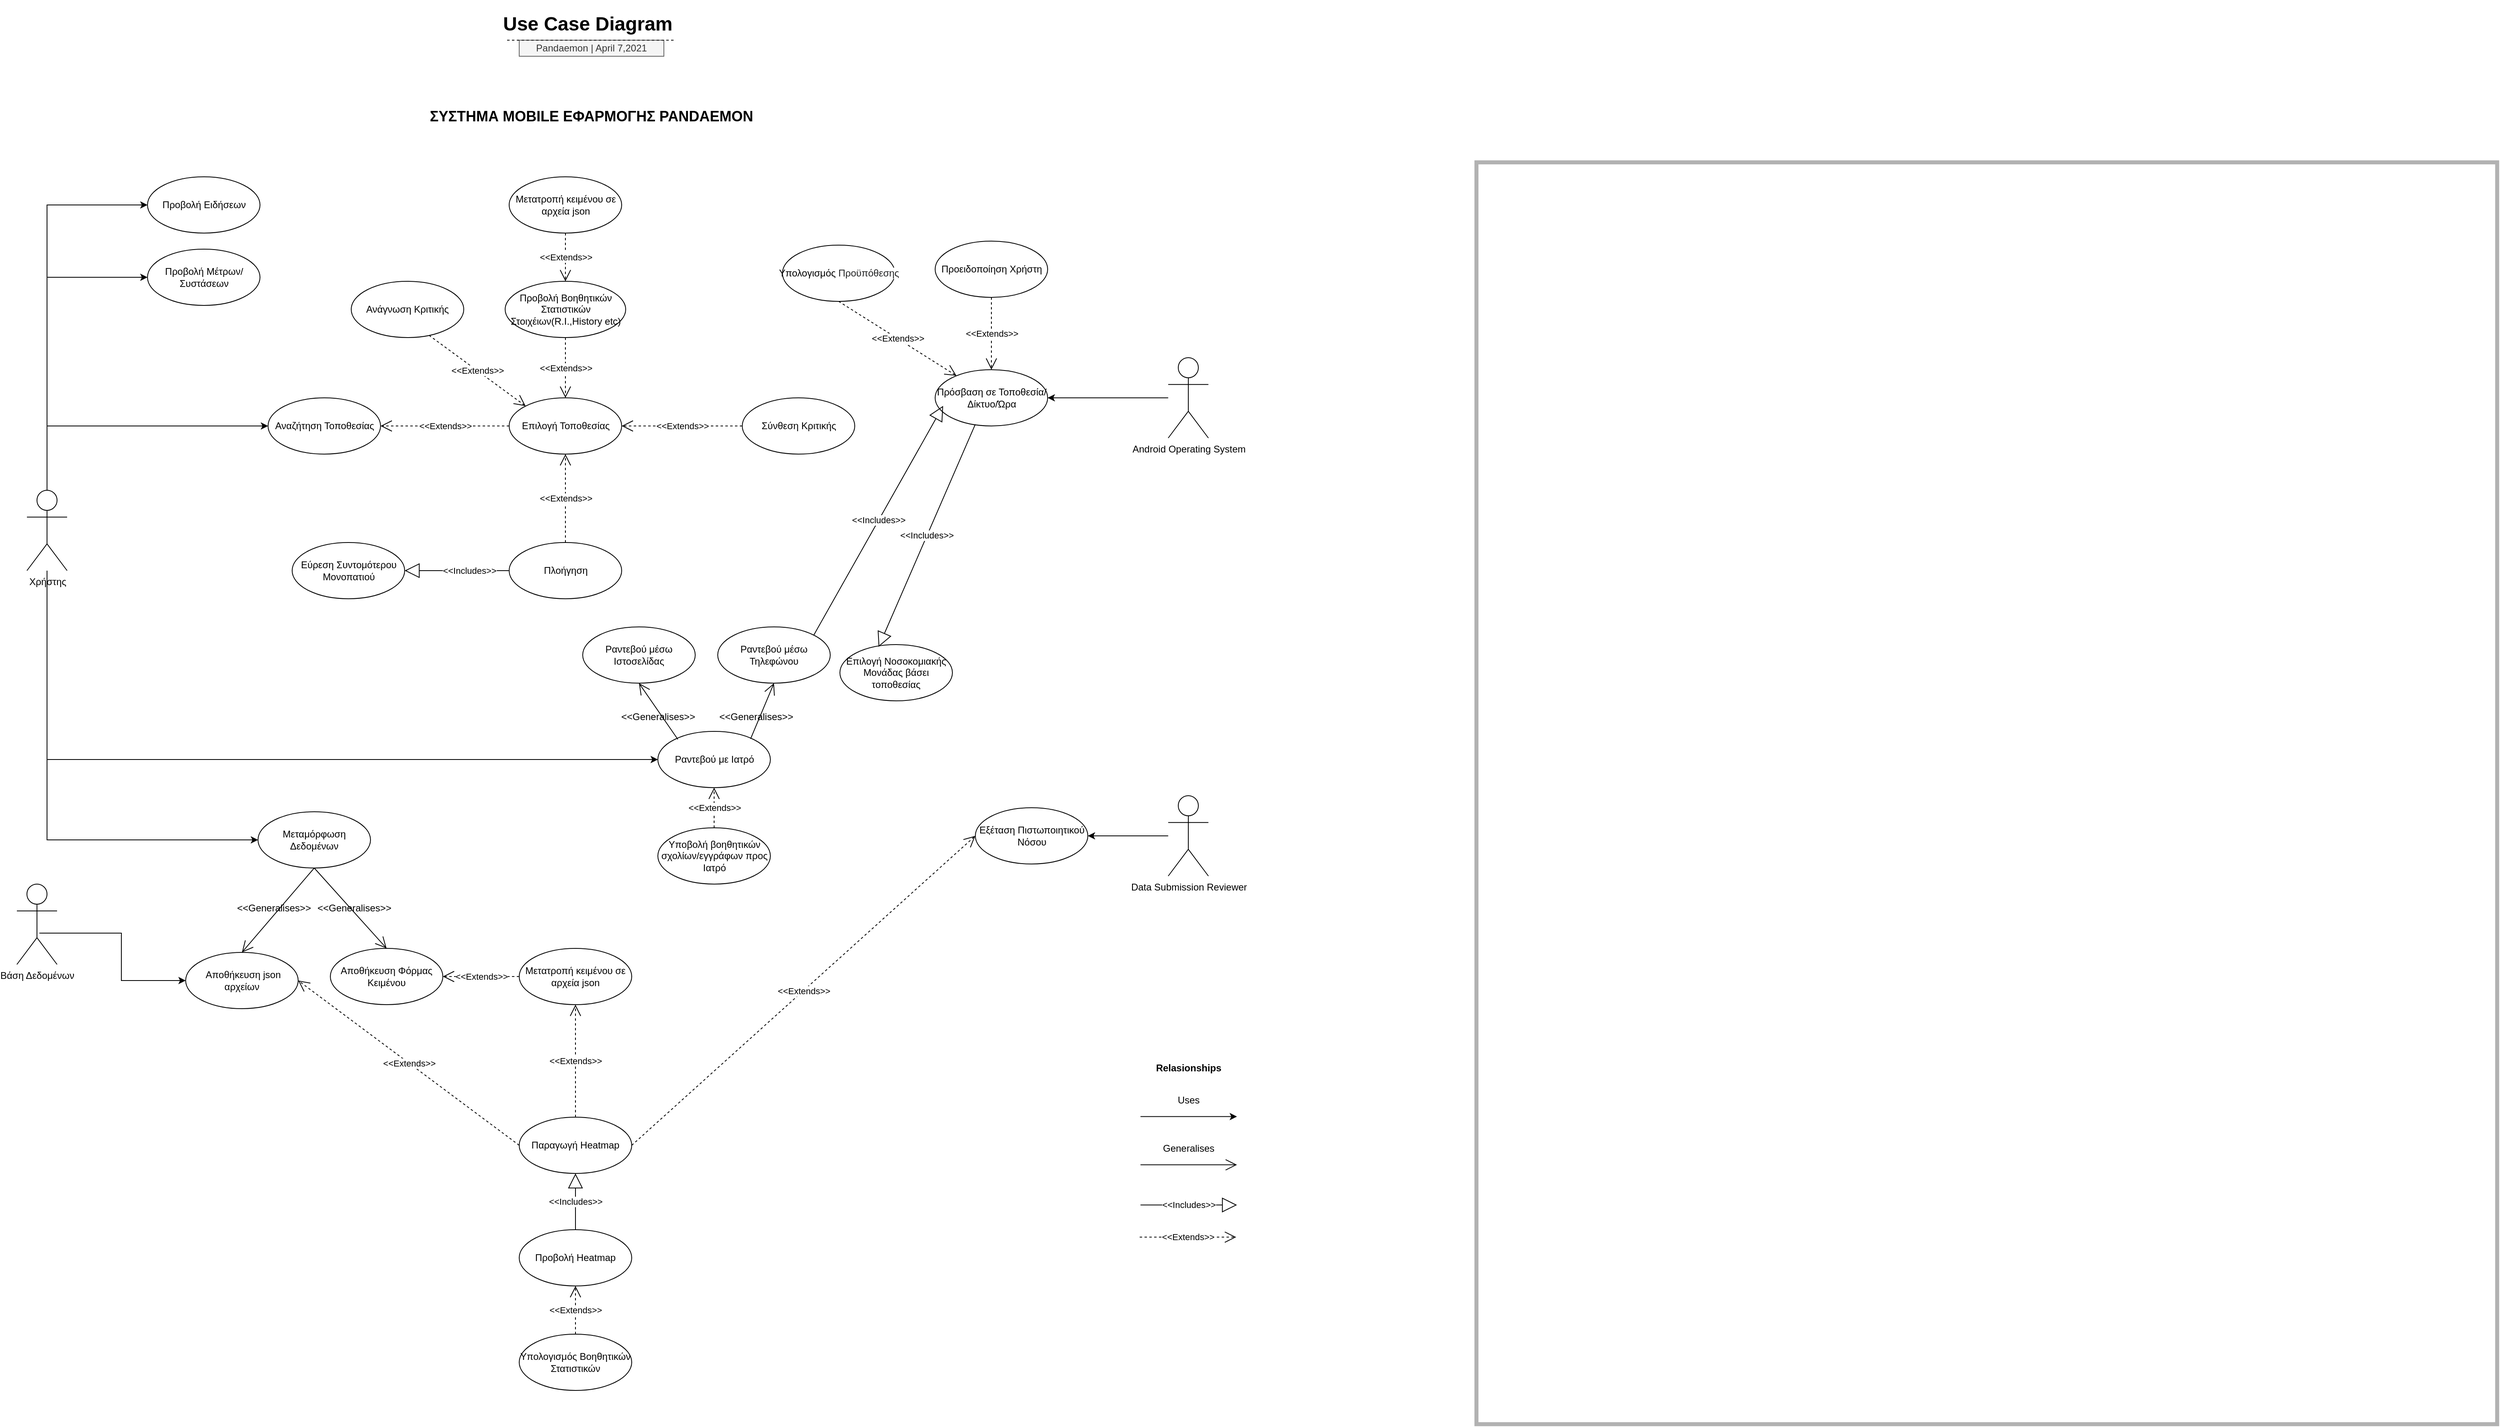 <mxfile version="14.5.10" type="device"><diagram id="xorRepvryQHtwWYOd42w" name="Page-1"><mxGraphModel dx="2568" dy="2043" grid="1" gridSize="8" guides="1" tooltips="1" connect="1" arrows="1" fold="1" page="1" pageScale="1" pageWidth="850" pageHeight="1100" math="0" shadow="0"><root><mxCell id="0"/><mxCell id="1" parent="0"/><mxCell id="Z4M7LsXkztkh9os39Pch-2" value="Χρήστης" style="shape=umlActor;verticalLabelPosition=bottom;verticalAlign=top;html=1;fontFamily=Helvetica;" parent="1" vertex="1"><mxGeometry x="-667.5" y="600" width="50" height="100" as="geometry"/></mxCell><mxCell id="Z4M7LsXkztkh9os39Pch-3" value="&lt;h2&gt;ΣΥΣΤΗΜΑ ΜΟΒILE ΕΦΑΡΜΟΓΗΣ PANDAEMON&lt;/h2&gt;" style="text;html=1;strokeColor=none;fillColor=none;align=center;verticalAlign=middle;whiteSpace=wrap;rounded=0;" parent="1" vertex="1"><mxGeometry x="-185" y="110" width="440" height="50" as="geometry"/></mxCell><mxCell id="Z4M7LsXkztkh9os39Pch-28" value="Υποβολή βοηθητικών σχολίων/εγγράφων προς Ιατρό" style="ellipse;whiteSpace=wrap;html=1;" parent="1" vertex="1"><mxGeometry x="117.5" y="1020" width="140" height="70" as="geometry"/></mxCell><mxCell id="Z4M7LsXkztkh9os39Pch-35" value="Επιλογή Τοποθεσίας" style="ellipse;whiteSpace=wrap;html=1;" parent="1" vertex="1"><mxGeometry x="-67.5" y="485" width="140" height="70" as="geometry"/></mxCell><mxCell id="Z4M7LsXkztkh9os39Pch-36" value="Προειδοποίηση Χρήστη" style="ellipse;whiteSpace=wrap;html=1;" parent="1" vertex="1"><mxGeometry x="462.5" y="290" width="140" height="70" as="geometry"/></mxCell><mxCell id="Z4M7LsXkztkh9os39Pch-37" value="Πρόσβαση σε Τοποθεσία/Δίκτυο/Ώρα" style="ellipse;whiteSpace=wrap;html=1;" parent="1" vertex="1"><mxGeometry x="462.5" y="450" width="140" height="70" as="geometry"/></mxCell><mxCell id="Z4M7LsXkztkh9os39Pch-38" value="Αναζήτηση Τοποθεσίας" style="ellipse;whiteSpace=wrap;html=1;" parent="1" vertex="1"><mxGeometry x="-367.5" y="485" width="140" height="70" as="geometry"/></mxCell><mxCell id="Z4M7LsXkztkh9os39Pch-39" value="Ραντεβού με Ιατρό" style="ellipse;whiteSpace=wrap;html=1;" parent="1" vertex="1"><mxGeometry x="117.5" y="900" width="140" height="70" as="geometry"/></mxCell><mxCell id="Z4M7LsXkztkh9os39Pch-40" value="Εξέταση Πιστωποιητικού Νόσου" style="ellipse;whiteSpace=wrap;html=1;" parent="1" vertex="1"><mxGeometry x="512.5" y="995" width="140" height="70" as="geometry"/></mxCell><mxCell id="Z4M7LsXkztkh9os39Pch-41" value="Σύνθεση Κριτικής" style="ellipse;whiteSpace=wrap;html=1;" parent="1" vertex="1"><mxGeometry x="222.5" y="485" width="140" height="70" as="geometry"/></mxCell><mxCell id="Z4M7LsXkztkh9os39Pch-42" value="Προβολή Βοηθητικών Στατιστικών Στοιχέιων(R.I.,History etc)" style="ellipse;whiteSpace=wrap;html=1;" parent="1" vertex="1"><mxGeometry x="-72.5" y="340" width="150" height="70" as="geometry"/></mxCell><mxCell id="Z4M7LsXkztkh9os39Pch-45" value="&lt;h1&gt;Use Case Diagram&lt;/h1&gt;" style="text;html=1;strokeColor=none;fillColor=none;spacing=5;spacingTop=-20;whiteSpace=wrap;overflow=hidden;rounded=0;fontFamily=Helvetica;" parent="1" vertex="1"><mxGeometry x="-80" width="230" height="120" as="geometry"/></mxCell><mxCell id="Z4M7LsXkztkh9os39Pch-48" value="Pandaemon | April 7,2021" style="text;html=1;strokeColor=#666666;fillColor=#f5f5f5;align=center;verticalAlign=middle;whiteSpace=wrap;rounded=0;fontFamily=Helvetica;fontStyle=0;fontColor=#333333;" parent="1" vertex="1"><mxGeometry x="-55" y="40" width="180" height="20" as="geometry"/></mxCell><mxCell id="Z4M7LsXkztkh9os39Pch-50" value="" style="endArrow=none;dashed=1;html=1;fontFamily=Helvetica;" parent="1" edge="1"><mxGeometry width="50" height="50" relative="1" as="geometry"><mxPoint x="-70" y="40" as="sourcePoint"/><mxPoint x="140" y="40" as="targetPoint"/></mxGeometry></mxCell><mxCell id="Z4M7LsXkztkh9os39Pch-53" value="" style="edgeStyle=orthogonalEdgeStyle;rounded=0;orthogonalLoop=1;jettySize=auto;html=1;fontFamily=Helvetica;" parent="1" edge="1"><mxGeometry relative="1" as="geometry"><mxPoint x="718" y="1379.29" as="sourcePoint"/><mxPoint x="838" y="1379.29" as="targetPoint"/></mxGeometry></mxCell><mxCell id="Z4M7LsXkztkh9os39Pch-54" value="Uses" style="text;html=1;strokeColor=none;fillColor=none;align=center;verticalAlign=middle;whiteSpace=wrap;rounded=0;fontFamily=Helvetica;" parent="1" vertex="1"><mxGeometry x="758" y="1349.29" width="40" height="20" as="geometry"/></mxCell><mxCell id="Z4M7LsXkztkh9os39Pch-56" value="" style="endArrow=open;endFill=1;endSize=12;html=1;fontFamily=Helvetica;" parent="1" edge="1"><mxGeometry width="160" relative="1" as="geometry"><mxPoint x="718" y="1439.29" as="sourcePoint"/><mxPoint x="838" y="1439.29" as="targetPoint"/></mxGeometry></mxCell><mxCell id="Z4M7LsXkztkh9os39Pch-57" value="Generalises" style="text;html=1;strokeColor=none;fillColor=none;align=center;verticalAlign=middle;whiteSpace=wrap;rounded=0;fontFamily=Helvetica;" parent="1" vertex="1"><mxGeometry x="738" y="1409.29" width="80" height="20" as="geometry"/></mxCell><mxCell id="Z4M7LsXkztkh9os39Pch-58" value="&amp;lt;&amp;lt;Includes&amp;gt;&amp;gt;" style="endArrow=block;endSize=16;endFill=0;html=1;fontFamily=Helvetica;" parent="1" edge="1"><mxGeometry width="160" relative="1" as="geometry"><mxPoint x="718" y="1489.29" as="sourcePoint"/><mxPoint x="838" y="1489.29" as="targetPoint"/></mxGeometry></mxCell><mxCell id="Z4M7LsXkztkh9os39Pch-60" value="&amp;lt;&amp;lt;Extends&amp;gt;&amp;gt;" style="endArrow=open;endSize=12;dashed=1;html=1;fontFamily=Helvetica;" parent="1" edge="1"><mxGeometry width="160" relative="1" as="geometry"><mxPoint x="717" y="1529.29" as="sourcePoint"/><mxPoint x="837" y="1529.29" as="targetPoint"/><Array as="points"/></mxGeometry></mxCell><mxCell id="Z4M7LsXkztkh9os39Pch-61" value="Relasionships" style="text;html=1;strokeColor=none;fillColor=none;align=center;verticalAlign=middle;whiteSpace=wrap;rounded=0;fontFamily=Helvetica;fontStyle=1" parent="1" vertex="1"><mxGeometry x="728" y="1299.29" width="100" height="40" as="geometry"/></mxCell><mxCell id="Z4M7LsXkztkh9os39Pch-63" value="Android Operating System" style="shape=umlActor;verticalLabelPosition=bottom;verticalAlign=top;html=1;fontFamily=Helvetica;" parent="1" vertex="1"><mxGeometry x="752.5" y="435" width="50" height="100" as="geometry"/></mxCell><mxCell id="Z4M7LsXkztkh9os39Pch-65" value="Βάση Δεδομένων" style="shape=umlActor;verticalLabelPosition=bottom;verticalAlign=top;html=1;fontFamily=Helvetica;" parent="1" vertex="1"><mxGeometry x="-680" y="1090" width="50" height="100" as="geometry"/></mxCell><mxCell id="Z4M7LsXkztkh9os39Pch-66" value="Data Submission Reviewer" style="shape=umlActor;verticalLabelPosition=bottom;verticalAlign=top;html=1;fontFamily=Helvetica;" parent="1" vertex="1"><mxGeometry x="752.5" y="980" width="50" height="100" as="geometry"/></mxCell><mxCell id="Z4M7LsXkztkh9os39Pch-68" value="Επιλογή Νοσοκομιακής Μονάδας βάσει τοποθεσίας" style="ellipse;whiteSpace=wrap;html=1;" parent="1" vertex="1"><mxGeometry x="344" y="792" width="140" height="70" as="geometry"/></mxCell><mxCell id="Z4M7LsXkztkh9os39Pch-69" value="Μετατροπή κειμένου σε αρχεία json" style="ellipse;whiteSpace=wrap;html=1;" parent="1" vertex="1"><mxGeometry x="-55" y="1170" width="140" height="70" as="geometry"/></mxCell><mxCell id="Z4M7LsXkztkh9os39Pch-70" value="&amp;nbsp;Αποθήκευση json αρχείων" style="ellipse;whiteSpace=wrap;html=1;" parent="1" vertex="1"><mxGeometry x="-470" y="1175" width="140" height="70" as="geometry"/></mxCell><mxCell id="Z4M7LsXkztkh9os39Pch-71" value="Πλοήγηση" style="ellipse;whiteSpace=wrap;html=1;" parent="1" vertex="1"><mxGeometry x="-67.5" y="665" width="140" height="70" as="geometry"/></mxCell><mxCell id="Z4M7LsXkztkh9os39Pch-73" value="Εύρεση Συντομότερου Μονοπατιού" style="ellipse;whiteSpace=wrap;html=1;" parent="1" vertex="1"><mxGeometry x="-337.5" y="665" width="140" height="70" as="geometry"/></mxCell><mxCell id="Z4M7LsXkztkh9os39Pch-81" value="" style="edgeStyle=orthogonalEdgeStyle;rounded=0;orthogonalLoop=1;jettySize=auto;html=1;fontFamily=Helvetica;entryX=0;entryY=0.5;entryDx=0;entryDy=0;exitX=0.5;exitY=0;exitDx=0;exitDy=0;exitPerimeter=0;" parent="1" source="Z4M7LsXkztkh9os39Pch-2" target="Z4M7LsXkztkh9os39Pch-38" edge="1"><mxGeometry relative="1" as="geometry"><mxPoint x="-637.5" y="395" as="sourcePoint"/><mxPoint x="-457.5" y="394.5" as="targetPoint"/></mxGeometry></mxCell><mxCell id="Z4M7LsXkztkh9os39Pch-89" value="&amp;lt;&amp;lt;Extends&amp;gt;&amp;gt;" style="endArrow=open;endSize=12;dashed=1;html=1;fontFamily=Helvetica;entryX=1;entryY=0.5;entryDx=0;entryDy=0;exitX=0;exitY=0.5;exitDx=0;exitDy=0;" parent="1" source="Z4M7LsXkztkh9os39Pch-35" target="Z4M7LsXkztkh9os39Pch-38" edge="1"><mxGeometry width="160" relative="1" as="geometry"><mxPoint x="-107.5" y="520" as="sourcePoint"/><mxPoint x="-167.5" y="515" as="targetPoint"/><Array as="points"/></mxGeometry></mxCell><mxCell id="Z4M7LsXkztkh9os39Pch-90" value="&amp;lt;&amp;lt;Extends&amp;gt;&amp;gt;" style="endArrow=open;endSize=12;dashed=1;html=1;fontFamily=Helvetica;entryX=1;entryY=0.5;entryDx=0;entryDy=0;exitX=0;exitY=0.5;exitDx=0;exitDy=0;" parent="1" source="Z4M7LsXkztkh9os39Pch-41" target="Z4M7LsXkztkh9os39Pch-35" edge="1"><mxGeometry width="160" relative="1" as="geometry"><mxPoint x="222.5" y="545" as="sourcePoint"/><mxPoint x="62.5" y="545" as="targetPoint"/><Array as="points"/></mxGeometry></mxCell><mxCell id="Z4M7LsXkztkh9os39Pch-91" value="&amp;lt;&amp;lt;Extends&amp;gt;&amp;gt;" style="endArrow=open;endSize=12;dashed=1;html=1;fontFamily=Helvetica;entryX=0.5;entryY=1;entryDx=0;entryDy=0;exitX=0.5;exitY=0;exitDx=0;exitDy=0;" parent="1" source="Z4M7LsXkztkh9os39Pch-71" target="Z4M7LsXkztkh9os39Pch-35" edge="1"><mxGeometry width="160" relative="1" as="geometry"><mxPoint x="-47.5" y="540" as="sourcePoint"/><mxPoint x="-207.5" y="540" as="targetPoint"/><Array as="points"/></mxGeometry></mxCell><mxCell id="Z4M7LsXkztkh9os39Pch-92" value="&amp;lt;&amp;lt;Includes&amp;gt;&amp;gt;" style="endArrow=block;endSize=16;endFill=0;html=1;fontFamily=Helvetica;exitX=0;exitY=0.5;exitDx=0;exitDy=0;entryX=1;entryY=0.5;entryDx=0;entryDy=0;" parent="1" source="Z4M7LsXkztkh9os39Pch-71" target="Z4M7LsXkztkh9os39Pch-73" edge="1"><mxGeometry x="-0.231" width="160" relative="1" as="geometry"><mxPoint x="-187.5" y="754" as="sourcePoint"/><mxPoint x="-227.5" y="815" as="targetPoint"/><Array as="points"><mxPoint x="-117.5" y="700"/></Array><mxPoint as="offset"/></mxGeometry></mxCell><mxCell id="Z4M7LsXkztkh9os39Pch-93" value="&amp;lt;&amp;lt;Extends&amp;gt;&amp;gt;" style="endArrow=open;endSize=12;dashed=1;html=1;fontFamily=Helvetica;entryX=0.5;entryY=1;entryDx=0;entryDy=0;exitX=0.5;exitY=0;exitDx=0;exitDy=0;" parent="1" source="Z4M7LsXkztkh9os39Pch-28" target="Z4M7LsXkztkh9os39Pch-39" edge="1"><mxGeometry width="160" relative="1" as="geometry"><mxPoint x="627.5" y="1030" as="sourcePoint"/><mxPoint x="477.5" y="1030" as="targetPoint"/><Array as="points"/></mxGeometry></mxCell><mxCell id="Z4M7LsXkztkh9os39Pch-96" value="&amp;lt;&amp;lt;Extends&amp;gt;&amp;gt;" style="endArrow=open;endSize=12;dashed=1;html=1;fontFamily=Helvetica;entryX=0.5;entryY=0;entryDx=0;entryDy=0;exitX=0.5;exitY=1;exitDx=0;exitDy=0;" parent="1" source="Z4M7LsXkztkh9os39Pch-42" target="Z4M7LsXkztkh9os39Pch-35" edge="1"><mxGeometry width="160" relative="1" as="geometry"><mxPoint x="22.5" y="440" as="sourcePoint"/><mxPoint x="-127.5" y="440" as="targetPoint"/><Array as="points"/></mxGeometry></mxCell><mxCell id="Z4M7LsXkztkh9os39Pch-97" value="" style="edgeStyle=orthogonalEdgeStyle;rounded=0;orthogonalLoop=1;jettySize=auto;html=1;fontFamily=Helvetica;entryX=1;entryY=0.5;entryDx=0;entryDy=0;" parent="1" source="Z4M7LsXkztkh9os39Pch-63" target="Z4M7LsXkztkh9os39Pch-37" edge="1"><mxGeometry relative="1" as="geometry"><mxPoint x="582.5" y="755" as="sourcePoint"/><mxPoint x="702.5" y="755" as="targetPoint"/></mxGeometry></mxCell><mxCell id="Z4M7LsXkztkh9os39Pch-98" value="&amp;lt;&amp;lt;Extends&amp;gt;&amp;gt;" style="endArrow=open;endSize=12;dashed=1;html=1;fontFamily=Helvetica;entryX=0.5;entryY=0;entryDx=0;entryDy=0;exitX=0.5;exitY=1;exitDx=0;exitDy=0;" parent="1" source="Z4M7LsXkztkh9os39Pch-36" target="Z4M7LsXkztkh9os39Pch-37" edge="1"><mxGeometry width="160" relative="1" as="geometry"><mxPoint x="542" y="375" as="sourcePoint"/><mxPoint x="542" y="460" as="targetPoint"/><Array as="points"/></mxGeometry></mxCell><mxCell id="Z4M7LsXkztkh9os39Pch-99" value="" style="edgeStyle=orthogonalEdgeStyle;rounded=0;orthogonalLoop=1;jettySize=auto;html=1;fontFamily=Helvetica;entryX=0;entryY=0.5;entryDx=0;entryDy=0;" parent="1" source="Z4M7LsXkztkh9os39Pch-2" target="Z4M7LsXkztkh9os39Pch-39" edge="1"><mxGeometry relative="1" as="geometry"><mxPoint x="-657.5" y="900" as="sourcePoint"/><mxPoint x="-527.5" y="900" as="targetPoint"/><Array as="points"><mxPoint x="-642.5" y="935"/></Array></mxGeometry></mxCell><mxCell id="Z4M7LsXkztkh9os39Pch-101" value="" style="edgeStyle=orthogonalEdgeStyle;rounded=0;orthogonalLoop=1;jettySize=auto;html=1;fontFamily=Helvetica;entryX=0;entryY=0.5;entryDx=0;entryDy=0;exitX=0.56;exitY=0.61;exitDx=0;exitDy=0;exitPerimeter=0;" parent="1" source="Z4M7LsXkztkh9os39Pch-65" target="Z4M7LsXkztkh9os39Pch-70" edge="1"><mxGeometry relative="1" as="geometry"><mxPoint x="-630" y="1149.5" as="sourcePoint"/><mxPoint x="-510" y="1149.5" as="targetPoint"/></mxGeometry></mxCell><mxCell id="Z4M7LsXkztkh9os39Pch-102" value="Παραγωγή Heatmap" style="ellipse;whiteSpace=wrap;html=1;" parent="1" vertex="1"><mxGeometry x="-55" y="1380" width="140" height="70" as="geometry"/></mxCell><mxCell id="Z4M7LsXkztkh9os39Pch-103" value="Μεταμόρφωση Δεδομένων" style="ellipse;whiteSpace=wrap;html=1;" parent="1" vertex="1"><mxGeometry x="-380" y="1000" width="140" height="70" as="geometry"/></mxCell><mxCell id="Z4M7LsXkztkh9os39Pch-104" value="Αποθήκευση Φόρμας Κειμένου" style="ellipse;whiteSpace=wrap;html=1;" parent="1" vertex="1"><mxGeometry x="-290" y="1170" width="140" height="70" as="geometry"/></mxCell><mxCell id="Z4M7LsXkztkh9os39Pch-105" value="&amp;lt;&amp;lt;Extends&amp;gt;&amp;gt;" style="endArrow=open;endSize=12;dashed=1;html=1;fontFamily=Helvetica;exitX=0;exitY=0.5;exitDx=0;exitDy=0;entryX=1;entryY=0.5;entryDx=0;entryDy=0;" parent="1" source="Z4M7LsXkztkh9os39Pch-102" target="Z4M7LsXkztkh9os39Pch-70" edge="1"><mxGeometry width="160" relative="1" as="geometry"><mxPoint x="-310" y="1250" as="sourcePoint"/><mxPoint x="-190" y="1250" as="targetPoint"/><Array as="points"/></mxGeometry></mxCell><mxCell id="Z4M7LsXkztkh9os39Pch-107" value="" style="endArrow=open;endFill=1;endSize=12;html=1;fontFamily=Helvetica;exitX=0.5;exitY=1;exitDx=0;exitDy=0;entryX=0.5;entryY=0;entryDx=0;entryDy=0;" parent="1" source="Z4M7LsXkztkh9os39Pch-103" target="Z4M7LsXkztkh9os39Pch-70" edge="1"><mxGeometry width="160" relative="1" as="geometry"><mxPoint x="-200" y="1100" as="sourcePoint"/><mxPoint x="-80" y="1100" as="targetPoint"/></mxGeometry></mxCell><mxCell id="Z4M7LsXkztkh9os39Pch-108" value="" style="endArrow=open;endFill=1;endSize=12;html=1;fontFamily=Helvetica;exitX=0.5;exitY=1;exitDx=0;exitDy=0;entryX=0.5;entryY=0;entryDx=0;entryDy=0;" parent="1" source="Z4M7LsXkztkh9os39Pch-103" target="Z4M7LsXkztkh9os39Pch-104" edge="1"><mxGeometry width="160" relative="1" as="geometry"><mxPoint x="-15" y="1109.5" as="sourcePoint"/><mxPoint x="80" y="1190" as="targetPoint"/></mxGeometry></mxCell><mxCell id="Z4M7LsXkztkh9os39Pch-109" value="&amp;lt;&amp;lt;Generalises&amp;gt;&amp;gt;" style="text;html=1;strokeColor=none;fillColor=none;align=center;verticalAlign=middle;whiteSpace=wrap;rounded=0;fontFamily=Helvetica;" parent="1" vertex="1"><mxGeometry x="-300" y="1110" width="80" height="20" as="geometry"/></mxCell><mxCell id="Z4M7LsXkztkh9os39Pch-110" value="&amp;lt;&amp;lt;Generalises&amp;gt;&amp;gt;" style="text;html=1;strokeColor=none;fillColor=none;align=center;verticalAlign=middle;whiteSpace=wrap;rounded=0;fontFamily=Helvetica;" parent="1" vertex="1"><mxGeometry x="-400" y="1110" width="80" height="20" as="geometry"/></mxCell><mxCell id="fcLlcpr7-CjTEbz4MQp9-2" value="Προβολή Ειδήσεων" style="ellipse;whiteSpace=wrap;html=1;" parent="1" vertex="1"><mxGeometry x="-517.5" y="210" width="140" height="70" as="geometry"/></mxCell><mxCell id="fcLlcpr7-CjTEbz4MQp9-3" value="" style="edgeStyle=orthogonalEdgeStyle;rounded=0;orthogonalLoop=1;jettySize=auto;html=1;fontFamily=Helvetica;entryX=0;entryY=0.5;entryDx=0;entryDy=0;exitX=0.5;exitY=0;exitDx=0;exitDy=0;exitPerimeter=0;" parent="1" source="Z4M7LsXkztkh9os39Pch-2" target="fcLlcpr7-CjTEbz4MQp9-2" edge="1"><mxGeometry relative="1" as="geometry"><mxPoint x="-647.5" y="289.5" as="sourcePoint"/><mxPoint x="-527.5" y="289.5" as="targetPoint"/></mxGeometry></mxCell><mxCell id="fcLlcpr7-CjTEbz4MQp9-4" value="" style="edgeStyle=orthogonalEdgeStyle;rounded=0;orthogonalLoop=1;jettySize=auto;html=1;fontFamily=Helvetica;entryX=1;entryY=0.5;entryDx=0;entryDy=0;" parent="1" source="Z4M7LsXkztkh9os39Pch-66" target="Z4M7LsXkztkh9os39Pch-40" edge="1"><mxGeometry relative="1" as="geometry"><mxPoint x="572.5" y="1144.5" as="sourcePoint"/><mxPoint x="692.5" y="1144.5" as="targetPoint"/></mxGeometry></mxCell><mxCell id="fcLlcpr7-CjTEbz4MQp9-5" value="&amp;lt;&amp;lt;Includes&amp;gt;&amp;gt;" style="endArrow=block;endSize=16;endFill=0;html=1;fontFamily=Helvetica;entryX=0.071;entryY=0.643;entryDx=0;entryDy=0;entryPerimeter=0;exitX=1;exitY=0;exitDx=0;exitDy=0;" parent="1" source="BtpT2xKPRTVZmyxmi3I9-2" target="Z4M7LsXkztkh9os39Pch-37" edge="1"><mxGeometry width="160" relative="1" as="geometry"><mxPoint x="360" y="704" as="sourcePoint"/><mxPoint x="-147.5" y="934.5" as="targetPoint"/></mxGeometry></mxCell><mxCell id="fcLlcpr7-CjTEbz4MQp9-6" value="&amp;lt;&amp;lt;Includes&amp;gt;&amp;gt;" style="endArrow=block;endSize=16;endFill=0;html=1;fontFamily=Helvetica;exitX=0.357;exitY=0.971;exitDx=0;exitDy=0;exitPerimeter=0;entryX=0.344;entryY=0.041;entryDx=0;entryDy=0;entryPerimeter=0;" parent="1" source="Z4M7LsXkztkh9os39Pch-37" target="Z4M7LsXkztkh9os39Pch-68" edge="1"><mxGeometry width="160" relative="1" as="geometry"><mxPoint x="572.5" y="734" as="sourcePoint"/><mxPoint x="-167.5" y="930" as="targetPoint"/></mxGeometry></mxCell><mxCell id="fcLlcpr7-CjTEbz4MQp9-7" value="" style="edgeStyle=orthogonalEdgeStyle;rounded=0;orthogonalLoop=1;jettySize=auto;html=1;fontFamily=Helvetica;entryX=0;entryY=0.5;entryDx=0;entryDy=0;" parent="1" target="Z4M7LsXkztkh9os39Pch-103" edge="1"><mxGeometry relative="1" as="geometry"><mxPoint x="-642.5" y="700" as="sourcePoint"/><mxPoint x="-462.5" y="1204.5" as="targetPoint"/><Array as="points"><mxPoint x="-642.5" y="700"/><mxPoint x="-642.5" y="1205"/></Array></mxGeometry></mxCell><mxCell id="fcLlcpr7-CjTEbz4MQp9-8" value="Προβολή Μέτρων/Συστάσεων" style="ellipse;whiteSpace=wrap;html=1;" parent="1" vertex="1"><mxGeometry x="-517.5" y="300" width="140" height="70" as="geometry"/></mxCell><mxCell id="fcLlcpr7-CjTEbz4MQp9-9" value="" style="edgeStyle=orthogonalEdgeStyle;rounded=0;orthogonalLoop=1;jettySize=auto;html=1;fontFamily=Helvetica;entryX=0;entryY=0.5;entryDx=0;entryDy=0;exitX=0.5;exitY=0;exitDx=0;exitDy=0;exitPerimeter=0;" parent="1" source="Z4M7LsXkztkh9os39Pch-2" target="fcLlcpr7-CjTEbz4MQp9-8" edge="1"><mxGeometry relative="1" as="geometry"><mxPoint x="-637.5" y="295" as="sourcePoint"/><mxPoint x="-527.5" y="294.41" as="targetPoint"/></mxGeometry></mxCell><mxCell id="fcLlcpr7-CjTEbz4MQp9-10" value="Υπολογισμός&amp;nbsp;&lt;span style=&quot;color: rgb(32 , 33 , 34) ; text-align: left ; background-color: rgb(255 , 255 , 255)&quot;&gt;Προϋπόθεσης&lt;/span&gt;" style="ellipse;whiteSpace=wrap;html=1;" parent="1" vertex="1"><mxGeometry x="272.5" y="295" width="140" height="70" as="geometry"/></mxCell><mxCell id="fcLlcpr7-CjTEbz4MQp9-12" value="&amp;lt;&amp;lt;Extends&amp;gt;&amp;gt;" style="endArrow=open;endSize=12;dashed=1;html=1;fontFamily=Helvetica;exitX=0.5;exitY=1;exitDx=0;exitDy=0;" parent="1" source="fcLlcpr7-CjTEbz4MQp9-10" target="Z4M7LsXkztkh9os39Pch-37" edge="1"><mxGeometry width="160" relative="1" as="geometry"><mxPoint x="382.5" y="385" as="sourcePoint"/><mxPoint x="382.5" y="475" as="targetPoint"/><Array as="points"/></mxGeometry></mxCell><mxCell id="fcLlcpr7-CjTEbz4MQp9-13" value="&amp;lt;&amp;lt;Extends&amp;gt;&amp;gt;" style="endArrow=open;endSize=12;dashed=1;html=1;fontFamily=Helvetica;entryX=0;entryY=0.5;entryDx=0;entryDy=0;exitX=1;exitY=0.5;exitDx=0;exitDy=0;" parent="1" source="Z4M7LsXkztkh9os39Pch-102" target="Z4M7LsXkztkh9os39Pch-40" edge="1"><mxGeometry width="160" relative="1" as="geometry"><mxPoint x="262.5" y="1230.0" as="sourcePoint"/><mxPoint x="382.5" y="1230.0" as="targetPoint"/><Array as="points"/></mxGeometry></mxCell><mxCell id="fcLlcpr7-CjTEbz4MQp9-14" value="&amp;lt;&amp;lt;Extends&amp;gt;&amp;gt;" style="endArrow=open;endSize=12;dashed=1;html=1;fontFamily=Helvetica;entryX=1;entryY=0.5;entryDx=0;entryDy=0;exitX=0;exitY=0.5;exitDx=0;exitDy=0;" parent="1" source="Z4M7LsXkztkh9os39Pch-69" target="Z4M7LsXkztkh9os39Pch-104" edge="1"><mxGeometry width="160" relative="1" as="geometry"><mxPoint x="-30" y="1205" as="sourcePoint"/><mxPoint x="30" y="1160.0" as="targetPoint"/><Array as="points"/></mxGeometry></mxCell><mxCell id="fcLlcpr7-CjTEbz4MQp9-15" value="&amp;lt;&amp;lt;Extends&amp;gt;&amp;gt;" style="endArrow=open;endSize=12;dashed=1;html=1;fontFamily=Helvetica;exitX=0.5;exitY=0;exitDx=0;exitDy=0;entryX=0.5;entryY=1;entryDx=0;entryDy=0;" parent="1" source="Z4M7LsXkztkh9os39Pch-102" target="Z4M7LsXkztkh9os39Pch-69" edge="1"><mxGeometry width="160" relative="1" as="geometry"><mxPoint x="-10" y="1330.0" as="sourcePoint"/><mxPoint x="110" y="1330.0" as="targetPoint"/><Array as="points"/></mxGeometry></mxCell><mxCell id="fcLlcpr7-CjTEbz4MQp9-16" value="Μετατροπή κειμένου σε αρχεία json" style="ellipse;whiteSpace=wrap;html=1;" parent="1" vertex="1"><mxGeometry x="-67.5" y="210" width="140" height="70" as="geometry"/></mxCell><mxCell id="fcLlcpr7-CjTEbz4MQp9-17" value="&amp;lt;&amp;lt;Extends&amp;gt;&amp;gt;" style="endArrow=open;endSize=12;dashed=1;html=1;fontFamily=Helvetica;entryX=0.5;entryY=0;entryDx=0;entryDy=0;exitX=0.5;exitY=1;exitDx=0;exitDy=0;" parent="1" source="fcLlcpr7-CjTEbz4MQp9-16" target="Z4M7LsXkztkh9os39Pch-42" edge="1"><mxGeometry width="160" relative="1" as="geometry"><mxPoint x="2.08" y="255" as="sourcePoint"/><mxPoint x="2.08" y="330" as="targetPoint"/><Array as="points"/></mxGeometry></mxCell><mxCell id="fcLlcpr7-CjTEbz4MQp9-18" value="Προβολή Heatmap" style="ellipse;whiteSpace=wrap;html=1;" parent="1" vertex="1"><mxGeometry x="-55" y="1520" width="140" height="70" as="geometry"/></mxCell><mxCell id="fcLlcpr7-CjTEbz4MQp9-19" value="&amp;lt;&amp;lt;Includes&amp;gt;&amp;gt;" style="endArrow=block;endSize=16;endFill=0;html=1;fontFamily=Helvetica;exitX=0.5;exitY=0;exitDx=0;exitDy=0;entryX=0.5;entryY=1;entryDx=0;entryDy=0;" parent="1" source="fcLlcpr7-CjTEbz4MQp9-18" target="Z4M7LsXkztkh9os39Pch-102" edge="1"><mxGeometry width="160" relative="1" as="geometry"><mxPoint x="-2.5" y="1500" as="sourcePoint"/><mxPoint x="117.5" y="1500" as="targetPoint"/></mxGeometry></mxCell><mxCell id="fcLlcpr7-CjTEbz4MQp9-20" value="Υπολογισμός Βοηθητικών Στατιστικών" style="ellipse;whiteSpace=wrap;html=1;" parent="1" vertex="1"><mxGeometry x="-55" y="1650" width="140" height="70" as="geometry"/></mxCell><mxCell id="fcLlcpr7-CjTEbz4MQp9-21" value="&amp;lt;&amp;lt;Extends&amp;gt;&amp;gt;" style="endArrow=open;endSize=12;dashed=1;html=1;fontFamily=Helvetica;exitX=0.5;exitY=0;exitDx=0;exitDy=0;entryX=0.5;entryY=1;entryDx=0;entryDy=0;" parent="1" source="fcLlcpr7-CjTEbz4MQp9-20" target="fcLlcpr7-CjTEbz4MQp9-18" edge="1"><mxGeometry width="160" relative="1" as="geometry"><mxPoint x="-2.5" y="1630" as="sourcePoint"/><mxPoint x="117.5" y="1630" as="targetPoint"/><Array as="points"/></mxGeometry></mxCell><mxCell id="fcLlcpr7-CjTEbz4MQp9-22" value="" style="rounded=0;whiteSpace=wrap;html=1;fillColor=none;strokeWidth=5;perimeterSpacing=0;opacity=30;" parent="1" vertex="1"><mxGeometry x="1136" y="192" width="1270" height="1570" as="geometry"/></mxCell><mxCell id="BtpT2xKPRTVZmyxmi3I9-1" value="Ραντεβού μέσω Ιστοσελίδας" style="ellipse;whiteSpace=wrap;html=1;" parent="1" vertex="1"><mxGeometry x="24" y="770" width="140" height="70" as="geometry"/></mxCell><mxCell id="BtpT2xKPRTVZmyxmi3I9-2" value="Ραντεβού μέσω Τηλεφώνου" style="ellipse;whiteSpace=wrap;html=1;" parent="1" vertex="1"><mxGeometry x="192" y="770" width="140" height="70" as="geometry"/></mxCell><mxCell id="BtpT2xKPRTVZmyxmi3I9-3" value="" style="endArrow=open;endFill=1;endSize=12;html=1;fontFamily=Helvetica;exitX=0.178;exitY=0.143;exitDx=0;exitDy=0;entryX=0.5;entryY=1;entryDx=0;entryDy=0;exitPerimeter=0;" parent="1" source="Z4M7LsXkztkh9os39Pch-39" target="BtpT2xKPRTVZmyxmi3I9-1" edge="1"><mxGeometry width="160" relative="1" as="geometry"><mxPoint x="106.0" y="872" as="sourcePoint"/><mxPoint x="16.0" y="977" as="targetPoint"/></mxGeometry></mxCell><mxCell id="BtpT2xKPRTVZmyxmi3I9-4" value="" style="endArrow=open;endFill=1;endSize=12;html=1;fontFamily=Helvetica;exitX=0.824;exitY=0.133;exitDx=0;exitDy=0;entryX=0.5;entryY=1;entryDx=0;entryDy=0;exitPerimeter=0;" parent="1" source="Z4M7LsXkztkh9os39Pch-39" target="BtpT2xKPRTVZmyxmi3I9-2" edge="1"><mxGeometry width="160" relative="1" as="geometry"><mxPoint x="307.0" y="900" as="sourcePoint"/><mxPoint x="217.0" y="1005" as="targetPoint"/></mxGeometry></mxCell><mxCell id="BtpT2xKPRTVZmyxmi3I9-5" value="&amp;lt;&amp;lt;Generalises&amp;gt;&amp;gt;" style="text;html=1;strokeColor=none;fillColor=none;align=center;verticalAlign=middle;whiteSpace=wrap;rounded=0;fontFamily=Helvetica;" parent="1" vertex="1"><mxGeometry x="77.5" y="872" width="80" height="20" as="geometry"/></mxCell><mxCell id="BtpT2xKPRTVZmyxmi3I9-6" value="&amp;lt;&amp;lt;Generalises&amp;gt;&amp;gt;" style="text;html=1;strokeColor=none;fillColor=none;align=center;verticalAlign=middle;whiteSpace=wrap;rounded=0;fontFamily=Helvetica;" parent="1" vertex="1"><mxGeometry x="200" y="872" width="80" height="20" as="geometry"/></mxCell><mxCell id="nFWY1Oe0o7ItUVpv8MDC-1" value="Ανάγνωση Κριτικής" style="ellipse;whiteSpace=wrap;html=1;" vertex="1" parent="1"><mxGeometry x="-264" y="340" width="140" height="70" as="geometry"/></mxCell><mxCell id="nFWY1Oe0o7ItUVpv8MDC-2" value="&amp;lt;&amp;lt;Extends&amp;gt;&amp;gt;" style="endArrow=open;endSize=12;dashed=1;html=1;fontFamily=Helvetica;entryX=0;entryY=0;entryDx=0;entryDy=0;exitX=0.692;exitY=0.961;exitDx=0;exitDy=0;exitPerimeter=0;" edge="1" parent="1" source="nFWY1Oe0o7ItUVpv8MDC-1" target="Z4M7LsXkztkh9os39Pch-35"><mxGeometry width="160" relative="1" as="geometry"><mxPoint x="-160" y="418" as="sourcePoint"/><mxPoint x="-160" y="493" as="targetPoint"/><Array as="points"/></mxGeometry></mxCell></root></mxGraphModel></diagram></mxfile>